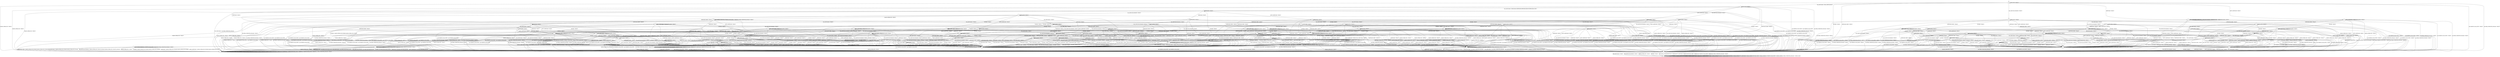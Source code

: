 digraph g {

	s0 [shape="circle" label="s0"];
	s1 [shape="circle" label="s1"];
	s2 [shape="circle" label="s2"];
	s3 [shape="circle" label="s3"];
	s4 [shape="circle" label="s4"];
	s5 [shape="circle" label="s5"];
	s6 [shape="circle" label="s6"];
	s7 [shape="circle" label="s7"];
	s8 [shape="circle" label="s8"];
	s9 [shape="circle" label="s9"];
	s10 [shape="circle" label="s10"];
	s11 [shape="circle" label="s11"];
	s12 [shape="circle" label="s12"];
	s13 [shape="circle" label="s13"];
	s14 [shape="circle" label="s14"];
	s15 [shape="circle" label="s15"];
	s16 [shape="circle" label="s16"];
	s17 [shape="circle" label="s17"];
	s18 [shape="circle" label="s18"];
	s19 [shape="circle" label="s19"];
	s20 [shape="circle" label="s20"];
	s21 [shape="circle" label="s21"];
	s22 [shape="circle" label="s22"];
	s23 [shape="circle" label="s23"];
	s24 [shape="circle" label="s24"];
	s25 [shape="circle" label="s25"];
	s26 [shape="circle" label="s26"];
	s27 [shape="circle" label="s27"];
	s28 [shape="circle" label="s28"];
	s29 [shape="circle" label="s29"];
	s30 [shape="circle" label="s30"];
	s31 [shape="circle" label="s31"];
	s32 [shape="circle" label="s32"];
	s33 [shape="circle" label="s33"];
	s34 [shape="circle" label="s34"];
	s35 [shape="circle" label="s35"];
	s36 [shape="circle" label="s36"];
	s37 [shape="circle" label="s37"];
	s38 [shape="circle" label="s38"];
	s39 [shape="circle" label="s39"];
	s40 [shape="circle" label="s40"];
	s41 [shape="circle" label="s41"];
	s42 [shape="circle" label="s42"];
	s43 [shape="circle" label="s43"];
	s44 [shape="circle" label="s44"];
	s45 [shape="circle" label="s45"];
	s46 [shape="circle" label="s46"];
	s47 [shape="circle" label="s47"];
	s48 [shape="circle" label="s48"];
	s49 [shape="circle" label="s49"];
	s50 [shape="circle" label="s50"];
	s51 [shape="circle" label="s51"];
	s52 [shape="circle" label="s52"];
	s53 [shape="circle" label="s53"];
	s54 [shape="circle" label="s54"];
	s55 [shape="circle" label="s55"];
	s56 [shape="circle" label="s56"];
	s57 [shape="circle" label="s57"];
	s58 [shape="circle" label="s58"];
	s59 [shape="circle" label="s59"];
	s60 [shape="circle" label="s60"];
	s61 [shape="circle" label="s61"];
	s62 [shape="circle" label="s62"];
	s63 [shape="circle" label="s63"];
	s64 [shape="circle" label="s64"];
	s65 [shape="circle" label="s65"];
	s66 [shape="circle" label="s66"];
	s67 [shape="circle" label="s67"];
	s68 [shape="circle" label="s68"];
	s69 [shape="circle" label="s69"];
	s70 [shape="circle" label="s70"];
	s71 [shape="circle" label="s71"];
	s72 [shape="circle" label="s72"];
	s73 [shape="circle" label="s73"];
	s74 [shape="circle" label="s74"];
	s75 [shape="circle" label="s75"];
	s76 [shape="circle" label="s76"];
	s77 [shape="circle" label="s77"];
	s78 [shape="circle" label="s78"];
	s79 [shape="circle" label="s79"];
	s80 [shape="circle" label="s80"];
	s81 [shape="circle" label="s81"];
	s82 [shape="circle" label="s82"];
	s0 -> s1 [label="RSA_CLIENT_HELLO / HELLO_VERIFY_REQUEST"];
	s0 -> s24 [label="RSA_CLIENT_KEY_EXCHANGE / TIMEOUT"];
	s0 -> s12 [label="CHANGE_CIPHER_SPEC / TIMEOUT"];
	s0 -> s20 [label="FINISHED / TIMEOUT"];
	s0 -> s0 [label="APPLICATION / TIMEOUT"];
	s0 -> s13 [label="CERTIFICATE / TIMEOUT"];
	s0 -> s22 [label="EMPTY_CERTIFICATE / TIMEOUT"];
	s0 -> s20 [label="CERTIFICATE_VERIFY / TIMEOUT"];
	s0 -> s3 [label="Alert(WARNING,CLOSE_NOTIFY) / TIMEOUT"];
	s0 -> s3 [label="Alert(FATAL,UNEXPECTED_MESSAGE) / TIMEOUT"];
	s1 -> s2 [label="RSA_CLIENT_HELLO / SERVER_HELLO,CERTIFICATE,CERTIFICATE_REQUEST,SERVER_HELLO_DONE"];
	s1 -> s16 [label="RSA_CLIENT_KEY_EXCHANGE / TIMEOUT"];
	s1 -> s12 [label="CHANGE_CIPHER_SPEC / TIMEOUT"];
	s1 -> s8 [label="FINISHED / TIMEOUT"];
	s1 -> s1 [label="APPLICATION / TIMEOUT"];
	s1 -> s23 [label="CERTIFICATE / TIMEOUT"];
	s1 -> s5 [label="EMPTY_CERTIFICATE / TIMEOUT"];
	s1 -> s8 [label="CERTIFICATE_VERIFY / TIMEOUT"];
	s1 -> s3 [label="Alert(WARNING,CLOSE_NOTIFY) / Alert(WARNING,CLOSE_NOTIFY)"];
	s1 -> s3 [label="Alert(FATAL,UNEXPECTED_MESSAGE) / TIMEOUT"];
	s2 -> s3 [label="RSA_CLIENT_HELLO / Alert(FATAL,UNEXPECTED_MESSAGE)"];
	s2 -> s17 [label="RSA_CLIENT_KEY_EXCHANGE / TIMEOUT"];
	s2 -> s12 [label="CHANGE_CIPHER_SPEC / TIMEOUT"];
	s2 -> s8 [label="FINISHED / TIMEOUT"];
	s2 -> s2 [label="APPLICATION / TIMEOUT"];
	s2 -> s25 [label="CERTIFICATE / TIMEOUT"];
	s2 -> s9 [label="EMPTY_CERTIFICATE / TIMEOUT"];
	s2 -> s8 [label="CERTIFICATE_VERIFY / TIMEOUT"];
	s2 -> s3 [label="Alert(WARNING,CLOSE_NOTIFY) / Alert(WARNING,CLOSE_NOTIFY)"];
	s2 -> s3 [label="Alert(FATAL,UNEXPECTED_MESSAGE) / TIMEOUT"];
	s3 -> s4 [label="RSA_CLIENT_HELLO / TIMEOUT"];
	s3 -> s4 [label="RSA_CLIENT_KEY_EXCHANGE / TIMEOUT"];
	s3 -> s4 [label="CHANGE_CIPHER_SPEC / TIMEOUT"];
	s3 -> s4 [label="FINISHED / TIMEOUT"];
	s3 -> s4 [label="APPLICATION / TIMEOUT"];
	s3 -> s4 [label="CERTIFICATE / TIMEOUT"];
	s3 -> s4 [label="EMPTY_CERTIFICATE / TIMEOUT"];
	s3 -> s4 [label="CERTIFICATE_VERIFY / TIMEOUT"];
	s3 -> s4 [label="Alert(WARNING,CLOSE_NOTIFY) / TIMEOUT"];
	s3 -> s4 [label="Alert(FATAL,UNEXPECTED_MESSAGE) / TIMEOUT"];
	s4 -> s4 [label="RSA_CLIENT_HELLO / SOCKET_CLOSED"];
	s4 -> s4 [label="RSA_CLIENT_KEY_EXCHANGE / SOCKET_CLOSED"];
	s4 -> s4 [label="CHANGE_CIPHER_SPEC / SOCKET_CLOSED"];
	s4 -> s4 [label="FINISHED / SOCKET_CLOSED"];
	s4 -> s4 [label="APPLICATION / SOCKET_CLOSED"];
	s4 -> s4 [label="CERTIFICATE / SOCKET_CLOSED"];
	s4 -> s4 [label="EMPTY_CERTIFICATE / SOCKET_CLOSED"];
	s4 -> s4 [label="CERTIFICATE_VERIFY / SOCKET_CLOSED"];
	s4 -> s4 [label="Alert(WARNING,CLOSE_NOTIFY) / SOCKET_CLOSED"];
	s4 -> s4 [label="Alert(FATAL,UNEXPECTED_MESSAGE) / SOCKET_CLOSED"];
	s5 -> s70 [label="RSA_CLIENT_HELLO / TIMEOUT"];
	s5 -> s34 [label="RSA_CLIENT_KEY_EXCHANGE / TIMEOUT"];
	s5 -> s6 [label="CHANGE_CIPHER_SPEC / TIMEOUT"];
	s5 -> s53 [label="FINISHED / TIMEOUT"];
	s5 -> s5 [label="APPLICATION / TIMEOUT"];
	s5 -> s8 [label="CERTIFICATE / TIMEOUT"];
	s5 -> s8 [label="EMPTY_CERTIFICATE / TIMEOUT"];
	s5 -> s7 [label="CERTIFICATE_VERIFY / TIMEOUT"];
	s5 -> s3 [label="Alert(WARNING,CLOSE_NOTIFY) / Alert(WARNING,CLOSE_NOTIFY)"];
	s5 -> s3 [label="Alert(FATAL,UNEXPECTED_MESSAGE) / TIMEOUT"];
	s6 -> s3 [label="RSA_CLIENT_HELLO / Alert(FATAL,UNEXPECTED_MESSAGE)"];
	s6 -> s3 [label="RSA_CLIENT_KEY_EXCHANGE / Alert(FATAL,UNEXPECTED_MESSAGE)"];
	s6 -> s12 [label="CHANGE_CIPHER_SPEC / TIMEOUT"];
	s6 -> s3 [label="FINISHED / Alert(FATAL,UNEXPECTED_MESSAGE)"];
	s6 -> s6 [label="APPLICATION / TIMEOUT"];
	s6 -> s3 [label="CERTIFICATE / Alert(FATAL,UNEXPECTED_MESSAGE)"];
	s6 -> s3 [label="EMPTY_CERTIFICATE / Alert(FATAL,UNEXPECTED_MESSAGE)"];
	s6 -> s3 [label="CERTIFICATE_VERIFY / Alert(FATAL,UNEXPECTED_MESSAGE)"];
	s6 -> s6 [label="Alert(WARNING,CLOSE_NOTIFY) / TIMEOUT"];
	s6 -> s6 [label="Alert(FATAL,UNEXPECTED_MESSAGE) / TIMEOUT"];
	s7 -> s7 [label="RSA_CLIENT_HELLO / TIMEOUT"];
	s7 -> s33 [label="RSA_CLIENT_KEY_EXCHANGE / TIMEOUT"];
	s7 -> s6 [label="CHANGE_CIPHER_SPEC / TIMEOUT"];
	s7 -> s43 [label="FINISHED / TIMEOUT"];
	s7 -> s7 [label="APPLICATION / TIMEOUT"];
	s7 -> s8 [label="CERTIFICATE / TIMEOUT"];
	s7 -> s8 [label="EMPTY_CERTIFICATE / TIMEOUT"];
	s7 -> s8 [label="CERTIFICATE_VERIFY / TIMEOUT"];
	s7 -> s3 [label="Alert(WARNING,CLOSE_NOTIFY) / Alert(WARNING,CLOSE_NOTIFY)"];
	s7 -> s3 [label="Alert(FATAL,UNEXPECTED_MESSAGE) / TIMEOUT"];
	s8 -> s8 [label="RSA_CLIENT_HELLO / TIMEOUT"];
	s8 -> s8 [label="RSA_CLIENT_KEY_EXCHANGE / TIMEOUT"];
	s8 -> s12 [label="CHANGE_CIPHER_SPEC / TIMEOUT"];
	s8 -> s8 [label="FINISHED / TIMEOUT"];
	s8 -> s8 [label="APPLICATION / TIMEOUT"];
	s8 -> s8 [label="CERTIFICATE / TIMEOUT"];
	s8 -> s8 [label="EMPTY_CERTIFICATE / TIMEOUT"];
	s8 -> s8 [label="CERTIFICATE_VERIFY / TIMEOUT"];
	s8 -> s3 [label="Alert(WARNING,CLOSE_NOTIFY) / Alert(WARNING,CLOSE_NOTIFY)"];
	s8 -> s3 [label="Alert(FATAL,UNEXPECTED_MESSAGE) / TIMEOUT"];
	s9 -> s70 [label="RSA_CLIENT_HELLO / TIMEOUT"];
	s9 -> s54 [label="RSA_CLIENT_KEY_EXCHANGE / TIMEOUT"];
	s9 -> s6 [label="CHANGE_CIPHER_SPEC / TIMEOUT"];
	s9 -> s53 [label="FINISHED / TIMEOUT"];
	s9 -> s9 [label="APPLICATION / TIMEOUT"];
	s9 -> s8 [label="CERTIFICATE / TIMEOUT"];
	s9 -> s8 [label="EMPTY_CERTIFICATE / TIMEOUT"];
	s9 -> s10 [label="CERTIFICATE_VERIFY / TIMEOUT"];
	s9 -> s3 [label="Alert(WARNING,CLOSE_NOTIFY) / Alert(WARNING,CLOSE_NOTIFY)"];
	s9 -> s3 [label="Alert(FATAL,UNEXPECTED_MESSAGE) / TIMEOUT"];
	s10 -> s10 [label="RSA_CLIENT_HELLO / TIMEOUT"];
	s10 -> s41 [label="RSA_CLIENT_KEY_EXCHANGE / TIMEOUT"];
	s10 -> s11 [label="CHANGE_CIPHER_SPEC / TIMEOUT"];
	s10 -> s75 [label="FINISHED / TIMEOUT"];
	s10 -> s10 [label="APPLICATION / TIMEOUT"];
	s10 -> s8 [label="CERTIFICATE / TIMEOUT"];
	s10 -> s8 [label="EMPTY_CERTIFICATE / TIMEOUT"];
	s10 -> s8 [label="CERTIFICATE_VERIFY / TIMEOUT"];
	s10 -> s3 [label="Alert(WARNING,CLOSE_NOTIFY) / Alert(WARNING,CLOSE_NOTIFY)"];
	s10 -> s3 [label="Alert(FATAL,UNEXPECTED_MESSAGE) / TIMEOUT"];
	s11 -> s3 [label="RSA_CLIENT_HELLO / Alert(FATAL,HANDSHAKE_FAILURE)"];
	s11 -> s3 [label="RSA_CLIENT_KEY_EXCHANGE / Alert(FATAL,HANDSHAKE_FAILURE)"];
	s11 -> s12 [label="CHANGE_CIPHER_SPEC / TIMEOUT"];
	s11 -> s3 [label="FINISHED / Alert(FATAL,HANDSHAKE_FAILURE)"];
	s11 -> s11 [label="APPLICATION / TIMEOUT"];
	s11 -> s3 [label="CERTIFICATE / Alert(FATAL,HANDSHAKE_FAILURE)"];
	s11 -> s3 [label="EMPTY_CERTIFICATE / Alert(FATAL,HANDSHAKE_FAILURE)"];
	s11 -> s3 [label="CERTIFICATE_VERIFY / Alert(FATAL,HANDSHAKE_FAILURE)"];
	s11 -> s11 [label="Alert(WARNING,CLOSE_NOTIFY) / TIMEOUT"];
	s11 -> s11 [label="Alert(FATAL,UNEXPECTED_MESSAGE) / TIMEOUT"];
	s12 -> s12 [label="RSA_CLIENT_HELLO / TIMEOUT"];
	s12 -> s12 [label="RSA_CLIENT_KEY_EXCHANGE / TIMEOUT"];
	s12 -> s12 [label="CHANGE_CIPHER_SPEC / TIMEOUT"];
	s12 -> s12 [label="FINISHED / TIMEOUT"];
	s12 -> s12 [label="APPLICATION / TIMEOUT"];
	s12 -> s12 [label="CERTIFICATE / TIMEOUT"];
	s12 -> s12 [label="EMPTY_CERTIFICATE / TIMEOUT"];
	s12 -> s12 [label="CERTIFICATE_VERIFY / TIMEOUT"];
	s12 -> s12 [label="Alert(WARNING,CLOSE_NOTIFY) / TIMEOUT"];
	s12 -> s12 [label="Alert(FATAL,UNEXPECTED_MESSAGE) / TIMEOUT"];
	s13 -> s13 [label="RSA_CLIENT_HELLO / TIMEOUT"];
	s13 -> s13 [label="RSA_CLIENT_KEY_EXCHANGE / TIMEOUT"];
	s13 -> s12 [label="CHANGE_CIPHER_SPEC / TIMEOUT"];
	s13 -> s13 [label="FINISHED / TIMEOUT"];
	s13 -> s13 [label="APPLICATION / TIMEOUT"];
	s13 -> s20 [label="CERTIFICATE / TIMEOUT"];
	s13 -> s20 [label="EMPTY_CERTIFICATE / TIMEOUT"];
	s13 -> s14 [label="CERTIFICATE_VERIFY / TIMEOUT"];
	s13 -> s3 [label="Alert(WARNING,CLOSE_NOTIFY) / TIMEOUT"];
	s13 -> s3 [label="Alert(FATAL,UNEXPECTED_MESSAGE) / TIMEOUT"];
	s14 -> s38 [label="RSA_CLIENT_HELLO / TIMEOUT"];
	s14 -> s37 [label="RSA_CLIENT_KEY_EXCHANGE / TIMEOUT"];
	s14 -> s15 [label="CHANGE_CIPHER_SPEC / TIMEOUT"];
	s14 -> s48 [label="FINISHED / TIMEOUT"];
	s14 -> s14 [label="APPLICATION / TIMEOUT"];
	s14 -> s20 [label="CERTIFICATE / TIMEOUT"];
	s14 -> s20 [label="EMPTY_CERTIFICATE / TIMEOUT"];
	s14 -> s20 [label="CERTIFICATE_VERIFY / TIMEOUT"];
	s14 -> s3 [label="Alert(WARNING,CLOSE_NOTIFY) / TIMEOUT"];
	s14 -> s3 [label="Alert(FATAL,UNEXPECTED_MESSAGE) / TIMEOUT"];
	s15 -> s3 [label="RSA_CLIENT_HELLO / TIMEOUT"];
	s15 -> s3 [label="RSA_CLIENT_KEY_EXCHANGE / TIMEOUT"];
	s15 -> s12 [label="CHANGE_CIPHER_SPEC / TIMEOUT"];
	s15 -> s3 [label="FINISHED / TIMEOUT"];
	s15 -> s15 [label="APPLICATION / TIMEOUT"];
	s15 -> s3 [label="CERTIFICATE / TIMEOUT"];
	s15 -> s3 [label="EMPTY_CERTIFICATE / TIMEOUT"];
	s15 -> s3 [label="CERTIFICATE_VERIFY / TIMEOUT"];
	s15 -> s15 [label="Alert(WARNING,CLOSE_NOTIFY) / TIMEOUT"];
	s15 -> s15 [label="Alert(FATAL,UNEXPECTED_MESSAGE) / TIMEOUT"];
	s16 -> s81 [label="RSA_CLIENT_HELLO / TIMEOUT"];
	s16 -> s8 [label="RSA_CLIENT_KEY_EXCHANGE / TIMEOUT"];
	s16 -> s6 [label="CHANGE_CIPHER_SPEC / TIMEOUT"];
	s16 -> s40 [label="FINISHED / TIMEOUT"];
	s16 -> s16 [label="APPLICATION / TIMEOUT"];
	s16 -> s34 [label="CERTIFICATE / TIMEOUT"];
	s16 -> s34 [label="EMPTY_CERTIFICATE / TIMEOUT"];
	s16 -> s36 [label="CERTIFICATE_VERIFY / TIMEOUT"];
	s16 -> s3 [label="Alert(WARNING,CLOSE_NOTIFY) / Alert(WARNING,CLOSE_NOTIFY)"];
	s16 -> s3 [label="Alert(FATAL,UNEXPECTED_MESSAGE) / TIMEOUT"];
	s17 -> s81 [label="RSA_CLIENT_HELLO / TIMEOUT"];
	s17 -> s8 [label="RSA_CLIENT_KEY_EXCHANGE / TIMEOUT"];
	s17 -> s18 [label="CHANGE_CIPHER_SPEC / TIMEOUT"];
	s17 -> s40 [label="FINISHED / TIMEOUT"];
	s17 -> s17 [label="APPLICATION / TIMEOUT"];
	s17 -> s50 [label="CERTIFICATE / TIMEOUT"];
	s17 -> s54 [label="EMPTY_CERTIFICATE / TIMEOUT"];
	s17 -> s21 [label="CERTIFICATE_VERIFY / TIMEOUT"];
	s17 -> s3 [label="Alert(WARNING,CLOSE_NOTIFY) / Alert(WARNING,CLOSE_NOTIFY)"];
	s17 -> s3 [label="Alert(FATAL,UNEXPECTED_MESSAGE) / TIMEOUT"];
	s18 -> s81 [label="RSA_CLIENT_HELLO / TIMEOUT"];
	s18 -> s8 [label="RSA_CLIENT_KEY_EXCHANGE / TIMEOUT"];
	s18 -> s12 [label="CHANGE_CIPHER_SPEC / TIMEOUT"];
	s18 -> s19 [label="FINISHED / CHANGE_CIPHER_SPEC,FINISHED,CHANGE_CIPHER_SPEC,FINISHED"];
	s18 -> s18 [label="APPLICATION / TIMEOUT"];
	s18 -> s59 [label="CERTIFICATE / TIMEOUT"];
	s18 -> s30 [label="EMPTY_CERTIFICATE / TIMEOUT"];
	s18 -> s21 [label="CERTIFICATE_VERIFY / TIMEOUT"];
	s18 -> s18 [label="Alert(WARNING,CLOSE_NOTIFY) / TIMEOUT"];
	s18 -> s18 [label="Alert(FATAL,UNEXPECTED_MESSAGE) / TIMEOUT"];
	s19 -> s19 [label="RSA_CLIENT_HELLO / TIMEOUT"];
	s19 -> s19 [label="RSA_CLIENT_KEY_EXCHANGE / TIMEOUT"];
	s19 -> s12 [label="CHANGE_CIPHER_SPEC / TIMEOUT"];
	s19 -> s19 [label="FINISHED / TIMEOUT"];
	s19 -> s3 [label="APPLICATION / APPLICATION"];
	s19 -> s19 [label="CERTIFICATE / TIMEOUT"];
	s19 -> s19 [label="EMPTY_CERTIFICATE / TIMEOUT"];
	s19 -> s19 [label="CERTIFICATE_VERIFY / TIMEOUT"];
	s19 -> s3 [label="Alert(WARNING,CLOSE_NOTIFY) / TIMEOUT"];
	s19 -> s3 [label="Alert(FATAL,UNEXPECTED_MESSAGE) / TIMEOUT"];
	s20 -> s20 [label="RSA_CLIENT_HELLO / TIMEOUT"];
	s20 -> s20 [label="RSA_CLIENT_KEY_EXCHANGE / TIMEOUT"];
	s20 -> s12 [label="CHANGE_CIPHER_SPEC / TIMEOUT"];
	s20 -> s20 [label="FINISHED / TIMEOUT"];
	s20 -> s20 [label="APPLICATION / TIMEOUT"];
	s20 -> s20 [label="CERTIFICATE / TIMEOUT"];
	s20 -> s20 [label="EMPTY_CERTIFICATE / TIMEOUT"];
	s20 -> s20 [label="CERTIFICATE_VERIFY / TIMEOUT"];
	s20 -> s3 [label="Alert(WARNING,CLOSE_NOTIFY) / TIMEOUT"];
	s20 -> s3 [label="Alert(FATAL,UNEXPECTED_MESSAGE) / TIMEOUT"];
	s21 -> s76 [label="RSA_CLIENT_HELLO / TIMEOUT"];
	s21 -> s8 [label="RSA_CLIENT_KEY_EXCHANGE / TIMEOUT"];
	s21 -> s11 [label="CHANGE_CIPHER_SPEC / TIMEOUT"];
	s21 -> s39 [label="FINISHED / TIMEOUT"];
	s21 -> s21 [label="APPLICATION / TIMEOUT"];
	s21 -> s41 [label="CERTIFICATE / TIMEOUT"];
	s21 -> s41 [label="EMPTY_CERTIFICATE / TIMEOUT"];
	s21 -> s8 [label="CERTIFICATE_VERIFY / TIMEOUT"];
	s21 -> s3 [label="Alert(WARNING,CLOSE_NOTIFY) / Alert(WARNING,CLOSE_NOTIFY)"];
	s21 -> s3 [label="Alert(FATAL,UNEXPECTED_MESSAGE) / TIMEOUT"];
	s22 -> s22 [label="RSA_CLIENT_HELLO / TIMEOUT"];
	s22 -> s29 [label="RSA_CLIENT_KEY_EXCHANGE / TIMEOUT"];
	s22 -> s15 [label="CHANGE_CIPHER_SPEC / TIMEOUT"];
	s22 -> s44 [label="FINISHED / TIMEOUT"];
	s22 -> s22 [label="APPLICATION / TIMEOUT"];
	s22 -> s20 [label="CERTIFICATE / TIMEOUT"];
	s22 -> s20 [label="EMPTY_CERTIFICATE / TIMEOUT"];
	s22 -> s14 [label="CERTIFICATE_VERIFY / TIMEOUT"];
	s22 -> s3 [label="Alert(WARNING,CLOSE_NOTIFY) / TIMEOUT"];
	s22 -> s3 [label="Alert(FATAL,UNEXPECTED_MESSAGE) / TIMEOUT"];
	s23 -> s23 [label="RSA_CLIENT_HELLO / TIMEOUT"];
	s23 -> s28 [label="RSA_CLIENT_KEY_EXCHANGE / TIMEOUT"];
	s23 -> s12 [label="CHANGE_CIPHER_SPEC / TIMEOUT"];
	s23 -> s55 [label="FINISHED / TIMEOUT"];
	s23 -> s23 [label="APPLICATION / TIMEOUT"];
	s23 -> s8 [label="CERTIFICATE / TIMEOUT"];
	s23 -> s8 [label="EMPTY_CERTIFICATE / TIMEOUT"];
	s23 -> s7 [label="CERTIFICATE_VERIFY / TIMEOUT"];
	s23 -> s3 [label="Alert(WARNING,CLOSE_NOTIFY) / Alert(WARNING,CLOSE_NOTIFY)"];
	s23 -> s3 [label="Alert(FATAL,UNEXPECTED_MESSAGE) / TIMEOUT"];
	s24 -> s74 [label="RSA_CLIENT_HELLO / TIMEOUT"];
	s24 -> s20 [label="RSA_CLIENT_KEY_EXCHANGE / TIMEOUT"];
	s24 -> s15 [label="CHANGE_CIPHER_SPEC / TIMEOUT"];
	s24 -> s42 [label="FINISHED / TIMEOUT"];
	s24 -> s24 [label="APPLICATION / TIMEOUT"];
	s24 -> s29 [label="CERTIFICATE / TIMEOUT"];
	s24 -> s29 [label="EMPTY_CERTIFICATE / TIMEOUT"];
	s24 -> s27 [label="CERTIFICATE_VERIFY / TIMEOUT"];
	s24 -> s3 [label="Alert(WARNING,CLOSE_NOTIFY) / TIMEOUT"];
	s24 -> s3 [label="Alert(FATAL,UNEXPECTED_MESSAGE) / TIMEOUT"];
	s25 -> s23 [label="RSA_CLIENT_HELLO / TIMEOUT"];
	s25 -> s26 [label="RSA_CLIENT_KEY_EXCHANGE / TIMEOUT"];
	s25 -> s12 [label="CHANGE_CIPHER_SPEC / TIMEOUT"];
	s25 -> s55 [label="FINISHED / TIMEOUT"];
	s25 -> s25 [label="APPLICATION / TIMEOUT"];
	s25 -> s8 [label="CERTIFICATE / TIMEOUT"];
	s25 -> s8 [label="EMPTY_CERTIFICATE / TIMEOUT"];
	s25 -> s45 [label="CERTIFICATE_VERIFY / TIMEOUT"];
	s25 -> s3 [label="Alert(WARNING,CLOSE_NOTIFY) / Alert(WARNING,CLOSE_NOTIFY)"];
	s25 -> s3 [label="Alert(FATAL,UNEXPECTED_MESSAGE) / TIMEOUT"];
	s26 -> s28 [label="RSA_CLIENT_HELLO / TIMEOUT"];
	s26 -> s8 [label="RSA_CLIENT_KEY_EXCHANGE / TIMEOUT"];
	s26 -> s12 [label="CHANGE_CIPHER_SPEC / TIMEOUT"];
	s26 -> s52 [label="FINISHED / TIMEOUT"];
	s26 -> s26 [label="APPLICATION / TIMEOUT"];
	s26 -> s8 [label="CERTIFICATE / TIMEOUT"];
	s26 -> s8 [label="EMPTY_CERTIFICATE / TIMEOUT"];
	s26 -> s46 [label="CERTIFICATE_VERIFY / TIMEOUT"];
	s26 -> s3 [label="Alert(WARNING,CLOSE_NOTIFY) / Alert(WARNING,CLOSE_NOTIFY)"];
	s26 -> s3 [label="Alert(FATAL,UNEXPECTED_MESSAGE) / TIMEOUT"];
	s27 -> s27 [label="RSA_CLIENT_HELLO / TIMEOUT"];
	s27 -> s20 [label="RSA_CLIENT_KEY_EXCHANGE / TIMEOUT"];
	s27 -> s15 [label="CHANGE_CIPHER_SPEC / TIMEOUT"];
	s27 -> s35 [label="FINISHED / TIMEOUT"];
	s27 -> s27 [label="APPLICATION / TIMEOUT"];
	s27 -> s37 [label="CERTIFICATE / TIMEOUT"];
	s27 -> s37 [label="EMPTY_CERTIFICATE / TIMEOUT"];
	s27 -> s20 [label="CERTIFICATE_VERIFY / TIMEOUT"];
	s27 -> s3 [label="Alert(WARNING,CLOSE_NOTIFY) / TIMEOUT"];
	s27 -> s3 [label="Alert(FATAL,UNEXPECTED_MESSAGE) / TIMEOUT"];
	s28 -> s28 [label="RSA_CLIENT_HELLO / TIMEOUT"];
	s28 -> s8 [label="RSA_CLIENT_KEY_EXCHANGE / TIMEOUT"];
	s28 -> s12 [label="CHANGE_CIPHER_SPEC / TIMEOUT"];
	s28 -> s52 [label="FINISHED / TIMEOUT"];
	s28 -> s28 [label="APPLICATION / TIMEOUT"];
	s28 -> s8 [label="CERTIFICATE / TIMEOUT"];
	s28 -> s8 [label="EMPTY_CERTIFICATE / TIMEOUT"];
	s28 -> s33 [label="CERTIFICATE_VERIFY / TIMEOUT"];
	s28 -> s3 [label="Alert(WARNING,CLOSE_NOTIFY) / Alert(WARNING,CLOSE_NOTIFY)"];
	s28 -> s3 [label="Alert(FATAL,UNEXPECTED_MESSAGE) / TIMEOUT"];
	s29 -> s29 [label="RSA_CLIENT_HELLO / TIMEOUT"];
	s29 -> s20 [label="RSA_CLIENT_KEY_EXCHANGE / TIMEOUT"];
	s29 -> s15 [label="CHANGE_CIPHER_SPEC / TIMEOUT"];
	s29 -> s66 [label="FINISHED / TIMEOUT"];
	s29 -> s29 [label="APPLICATION / TIMEOUT"];
	s29 -> s20 [label="CERTIFICATE / TIMEOUT"];
	s29 -> s20 [label="EMPTY_CERTIFICATE / TIMEOUT"];
	s29 -> s37 [label="CERTIFICATE_VERIFY / TIMEOUT"];
	s29 -> s3 [label="Alert(WARNING,CLOSE_NOTIFY) / TIMEOUT"];
	s29 -> s3 [label="Alert(FATAL,UNEXPECTED_MESSAGE) / TIMEOUT"];
	s30 -> s60 [label="RSA_CLIENT_HELLO / TIMEOUT"];
	s30 -> s8 [label="RSA_CLIENT_KEY_EXCHANGE / TIMEOUT"];
	s30 -> s6 [label="CHANGE_CIPHER_SPEC / TIMEOUT"];
	s30 -> s31 [label="FINISHED / TIMEOUT"];
	s30 -> s8 [label="APPLICATION / TIMEOUT"];
	s30 -> s8 [label="CERTIFICATE / TIMEOUT"];
	s30 -> s8 [label="EMPTY_CERTIFICATE / TIMEOUT"];
	s30 -> s41 [label="CERTIFICATE_VERIFY / TIMEOUT"];
	s30 -> s3 [label="Alert(WARNING,CLOSE_NOTIFY) / Alert(WARNING,CLOSE_NOTIFY)"];
	s30 -> s3 [label="Alert(FATAL,UNEXPECTED_MESSAGE) / TIMEOUT"];
	s31 -> s31 [label="RSA_CLIENT_HELLO / TIMEOUT"];
	s31 -> s8 [label="RSA_CLIENT_KEY_EXCHANGE / TIMEOUT"];
	s31 -> s32 [label="CHANGE_CIPHER_SPEC / TIMEOUT"];
	s31 -> s8 [label="FINISHED / TIMEOUT"];
	s31 -> s8 [label="APPLICATION / TIMEOUT"];
	s31 -> s8 [label="CERTIFICATE / TIMEOUT"];
	s31 -> s8 [label="EMPTY_CERTIFICATE / TIMEOUT"];
	s31 -> s68 [label="CERTIFICATE_VERIFY / TIMEOUT"];
	s31 -> s3 [label="Alert(WARNING,CLOSE_NOTIFY) / Alert(WARNING,CLOSE_NOTIFY)"];
	s31 -> s3 [label="Alert(FATAL,UNEXPECTED_MESSAGE) / TIMEOUT"];
	s32 -> s12 [label="RSA_CLIENT_HELLO / CHANGE_CIPHER_SPEC,FINISHED,CHANGE_CIPHER_SPEC,FINISHED"];
	s32 -> s12 [label="RSA_CLIENT_KEY_EXCHANGE / CHANGE_CIPHER_SPEC,UNKNOWN_MESSAGE,CHANGE_CIPHER_SPEC,UNKNOWN_MESSAGE"];
	s32 -> s12 [label="CHANGE_CIPHER_SPEC / TIMEOUT"];
	s32 -> s12 [label="FINISHED / CHANGE_CIPHER_SPEC,FINISHED,CHANGE_CIPHER_SPEC,FINISHED"];
	s32 -> s32 [label="APPLICATION / TIMEOUT"];
	s32 -> s12 [label="CERTIFICATE / CHANGE_CIPHER_SPEC,FINISHED,CHANGE_CIPHER_SPEC,FINISHED"];
	s32 -> s12 [label="EMPTY_CERTIFICATE / CHANGE_CIPHER_SPEC,FINISHED,CHANGE_CIPHER_SPEC,FINISHED"];
	s32 -> s12 [label="CERTIFICATE_VERIFY / CHANGE_CIPHER_SPEC,FINISHED,CHANGE_CIPHER_SPEC,FINISHED"];
	s32 -> s32 [label="Alert(WARNING,CLOSE_NOTIFY) / TIMEOUT"];
	s32 -> s32 [label="Alert(FATAL,UNEXPECTED_MESSAGE) / TIMEOUT"];
	s33 -> s49 [label="RSA_CLIENT_HELLO / TIMEOUT"];
	s33 -> s8 [label="RSA_CLIENT_KEY_EXCHANGE / TIMEOUT"];
	s33 -> s6 [label="CHANGE_CIPHER_SPEC / TIMEOUT"];
	s33 -> s62 [label="FINISHED / TIMEOUT"];
	s33 -> s33 [label="APPLICATION / TIMEOUT"];
	s33 -> s8 [label="CERTIFICATE / TIMEOUT"];
	s33 -> s8 [label="EMPTY_CERTIFICATE / TIMEOUT"];
	s33 -> s8 [label="CERTIFICATE_VERIFY / TIMEOUT"];
	s33 -> s3 [label="Alert(WARNING,CLOSE_NOTIFY) / Alert(WARNING,CLOSE_NOTIFY)"];
	s33 -> s3 [label="Alert(FATAL,UNEXPECTED_MESSAGE) / TIMEOUT"];
	s34 -> s61 [label="RSA_CLIENT_HELLO / TIMEOUT"];
	s34 -> s8 [label="RSA_CLIENT_KEY_EXCHANGE / TIMEOUT"];
	s34 -> s6 [label="CHANGE_CIPHER_SPEC / TIMEOUT"];
	s34 -> s58 [label="FINISHED / TIMEOUT"];
	s34 -> s34 [label="APPLICATION / TIMEOUT"];
	s34 -> s8 [label="CERTIFICATE / TIMEOUT"];
	s34 -> s8 [label="EMPTY_CERTIFICATE / TIMEOUT"];
	s34 -> s33 [label="CERTIFICATE_VERIFY / TIMEOUT"];
	s34 -> s3 [label="Alert(WARNING,CLOSE_NOTIFY) / Alert(WARNING,CLOSE_NOTIFY)"];
	s34 -> s3 [label="Alert(FATAL,UNEXPECTED_MESSAGE) / TIMEOUT"];
	s35 -> s64 [label="RSA_CLIENT_HELLO / TIMEOUT"];
	s35 -> s20 [label="RSA_CLIENT_KEY_EXCHANGE / TIMEOUT"];
	s35 -> s15 [label="CHANGE_CIPHER_SPEC / TIMEOUT"];
	s35 -> s20 [label="FINISHED / TIMEOUT"];
	s35 -> s35 [label="APPLICATION / TIMEOUT"];
	s35 -> s72 [label="CERTIFICATE / TIMEOUT"];
	s35 -> s72 [label="EMPTY_CERTIFICATE / TIMEOUT"];
	s35 -> s20 [label="CERTIFICATE_VERIFY / TIMEOUT"];
	s35 -> s3 [label="Alert(WARNING,CLOSE_NOTIFY) / TIMEOUT"];
	s35 -> s3 [label="Alert(FATAL,UNEXPECTED_MESSAGE) / TIMEOUT"];
	s36 -> s36 [label="RSA_CLIENT_HELLO / TIMEOUT"];
	s36 -> s8 [label="RSA_CLIENT_KEY_EXCHANGE / TIMEOUT"];
	s36 -> s6 [label="CHANGE_CIPHER_SPEC / TIMEOUT"];
	s36 -> s69 [label="FINISHED / TIMEOUT"];
	s36 -> s36 [label="APPLICATION / TIMEOUT"];
	s36 -> s33 [label="CERTIFICATE / TIMEOUT"];
	s36 -> s33 [label="EMPTY_CERTIFICATE / TIMEOUT"];
	s36 -> s8 [label="CERTIFICATE_VERIFY / TIMEOUT"];
	s36 -> s3 [label="Alert(WARNING,CLOSE_NOTIFY) / Alert(WARNING,CLOSE_NOTIFY)"];
	s36 -> s3 [label="Alert(FATAL,UNEXPECTED_MESSAGE) / TIMEOUT"];
	s37 -> s37 [label="RSA_CLIENT_HELLO / TIMEOUT"];
	s37 -> s20 [label="RSA_CLIENT_KEY_EXCHANGE / TIMEOUT"];
	s37 -> s15 [label="CHANGE_CIPHER_SPEC / TIMEOUT"];
	s37 -> s72 [label="FINISHED / TIMEOUT"];
	s37 -> s37 [label="APPLICATION / TIMEOUT"];
	s37 -> s20 [label="CERTIFICATE / TIMEOUT"];
	s37 -> s20 [label="EMPTY_CERTIFICATE / TIMEOUT"];
	s37 -> s20 [label="CERTIFICATE_VERIFY / TIMEOUT"];
	s37 -> s3 [label="Alert(WARNING,CLOSE_NOTIFY) / TIMEOUT"];
	s37 -> s3 [label="Alert(FATAL,UNEXPECTED_MESSAGE) / TIMEOUT"];
	s38 -> s20 [label="RSA_CLIENT_HELLO / TIMEOUT"];
	s38 -> s37 [label="RSA_CLIENT_KEY_EXCHANGE / TIMEOUT"];
	s38 -> s15 [label="CHANGE_CIPHER_SPEC / TIMEOUT"];
	s38 -> s56 [label="FINISHED / TIMEOUT"];
	s38 -> s38 [label="APPLICATION / TIMEOUT"];
	s38 -> s20 [label="CERTIFICATE / TIMEOUT"];
	s38 -> s20 [label="EMPTY_CERTIFICATE / TIMEOUT"];
	s38 -> s20 [label="CERTIFICATE_VERIFY / TIMEOUT"];
	s38 -> s3 [label="Alert(WARNING,CLOSE_NOTIFY) / TIMEOUT"];
	s38 -> s3 [label="Alert(FATAL,UNEXPECTED_MESSAGE) / TIMEOUT"];
	s39 -> s39 [label="RSA_CLIENT_HELLO / TIMEOUT"];
	s39 -> s8 [label="RSA_CLIENT_KEY_EXCHANGE / TIMEOUT"];
	s39 -> s11 [label="CHANGE_CIPHER_SPEC / TIMEOUT"];
	s39 -> s8 [label="FINISHED / TIMEOUT"];
	s39 -> s39 [label="APPLICATION / TIMEOUT"];
	s39 -> s47 [label="CERTIFICATE / TIMEOUT"];
	s39 -> s47 [label="EMPTY_CERTIFICATE / TIMEOUT"];
	s39 -> s8 [label="CERTIFICATE_VERIFY / TIMEOUT"];
	s39 -> s3 [label="Alert(WARNING,CLOSE_NOTIFY) / Alert(WARNING,CLOSE_NOTIFY)"];
	s39 -> s3 [label="Alert(FATAL,UNEXPECTED_MESSAGE) / TIMEOUT"];
	s40 -> s40 [label="RSA_CLIENT_HELLO / TIMEOUT"];
	s40 -> s8 [label="RSA_CLIENT_KEY_EXCHANGE / TIMEOUT"];
	s40 -> s6 [label="CHANGE_CIPHER_SPEC / TIMEOUT"];
	s40 -> s8 [label="FINISHED / TIMEOUT"];
	s40 -> s40 [label="APPLICATION / TIMEOUT"];
	s40 -> s58 [label="CERTIFICATE / TIMEOUT"];
	s40 -> s58 [label="EMPTY_CERTIFICATE / TIMEOUT"];
	s40 -> s69 [label="CERTIFICATE_VERIFY / TIMEOUT"];
	s40 -> s3 [label="Alert(WARNING,CLOSE_NOTIFY) / Alert(WARNING,CLOSE_NOTIFY)"];
	s40 -> s3 [label="Alert(FATAL,UNEXPECTED_MESSAGE) / TIMEOUT"];
	s41 -> s41 [label="RSA_CLIENT_HELLO / TIMEOUT"];
	s41 -> s8 [label="RSA_CLIENT_KEY_EXCHANGE / TIMEOUT"];
	s41 -> s11 [label="CHANGE_CIPHER_SPEC / TIMEOUT"];
	s41 -> s47 [label="FINISHED / TIMEOUT"];
	s41 -> s41 [label="APPLICATION / TIMEOUT"];
	s41 -> s8 [label="CERTIFICATE / TIMEOUT"];
	s41 -> s8 [label="EMPTY_CERTIFICATE / TIMEOUT"];
	s41 -> s8 [label="CERTIFICATE_VERIFY / TIMEOUT"];
	s41 -> s3 [label="Alert(WARNING,CLOSE_NOTIFY) / Alert(WARNING,CLOSE_NOTIFY)"];
	s41 -> s3 [label="Alert(FATAL,UNEXPECTED_MESSAGE) / TIMEOUT"];
	s42 -> s78 [label="RSA_CLIENT_HELLO / TIMEOUT"];
	s42 -> s20 [label="RSA_CLIENT_KEY_EXCHANGE / TIMEOUT"];
	s42 -> s15 [label="CHANGE_CIPHER_SPEC / TIMEOUT"];
	s42 -> s20 [label="FINISHED / TIMEOUT"];
	s42 -> s42 [label="APPLICATION / TIMEOUT"];
	s42 -> s66 [label="CERTIFICATE / TIMEOUT"];
	s42 -> s66 [label="EMPTY_CERTIFICATE / TIMEOUT"];
	s42 -> s35 [label="CERTIFICATE_VERIFY / TIMEOUT"];
	s42 -> s3 [label="Alert(WARNING,CLOSE_NOTIFY) / TIMEOUT"];
	s42 -> s3 [label="Alert(FATAL,UNEXPECTED_MESSAGE) / TIMEOUT"];
	s43 -> s43 [label="RSA_CLIENT_HELLO / TIMEOUT"];
	s43 -> s62 [label="RSA_CLIENT_KEY_EXCHANGE / TIMEOUT"];
	s43 -> s6 [label="CHANGE_CIPHER_SPEC / TIMEOUT"];
	s43 -> s8 [label="FINISHED / TIMEOUT"];
	s43 -> s43 [label="APPLICATION / TIMEOUT"];
	s43 -> s8 [label="CERTIFICATE / TIMEOUT"];
	s43 -> s8 [label="EMPTY_CERTIFICATE / TIMEOUT"];
	s43 -> s8 [label="CERTIFICATE_VERIFY / TIMEOUT"];
	s43 -> s3 [label="Alert(WARNING,CLOSE_NOTIFY) / Alert(WARNING,CLOSE_NOTIFY)"];
	s43 -> s3 [label="Alert(FATAL,UNEXPECTED_MESSAGE) / TIMEOUT"];
	s44 -> s44 [label="RSA_CLIENT_HELLO / TIMEOUT"];
	s44 -> s66 [label="RSA_CLIENT_KEY_EXCHANGE / TIMEOUT"];
	s44 -> s15 [label="CHANGE_CIPHER_SPEC / TIMEOUT"];
	s44 -> s20 [label="FINISHED / TIMEOUT"];
	s44 -> s44 [label="APPLICATION / TIMEOUT"];
	s44 -> s20 [label="CERTIFICATE / TIMEOUT"];
	s44 -> s20 [label="EMPTY_CERTIFICATE / TIMEOUT"];
	s44 -> s48 [label="CERTIFICATE_VERIFY / TIMEOUT"];
	s44 -> s3 [label="Alert(WARNING,CLOSE_NOTIFY) / TIMEOUT"];
	s44 -> s3 [label="Alert(FATAL,UNEXPECTED_MESSAGE) / TIMEOUT"];
	s45 -> s7 [label="RSA_CLIENT_HELLO / TIMEOUT"];
	s45 -> s46 [label="RSA_CLIENT_KEY_EXCHANGE / TIMEOUT"];
	s45 -> s6 [label="CHANGE_CIPHER_SPEC / TIMEOUT"];
	s45 -> s43 [label="FINISHED / TIMEOUT"];
	s45 -> s45 [label="APPLICATION / TIMEOUT"];
	s45 -> s8 [label="CERTIFICATE / TIMEOUT"];
	s45 -> s8 [label="EMPTY_CERTIFICATE / TIMEOUT"];
	s45 -> s8 [label="CERTIFICATE_VERIFY / TIMEOUT"];
	s45 -> s3 [label="Alert(WARNING,CLOSE_NOTIFY) / Alert(WARNING,CLOSE_NOTIFY)"];
	s45 -> s3 [label="Alert(FATAL,UNEXPECTED_MESSAGE) / TIMEOUT"];
	s46 -> s49 [label="RSA_CLIENT_HELLO / TIMEOUT"];
	s46 -> s8 [label="RSA_CLIENT_KEY_EXCHANGE / TIMEOUT"];
	s46 -> s51 [label="CHANGE_CIPHER_SPEC / TIMEOUT"];
	s46 -> s62 [label="FINISHED / TIMEOUT"];
	s46 -> s46 [label="APPLICATION / TIMEOUT"];
	s46 -> s8 [label="CERTIFICATE / TIMEOUT"];
	s46 -> s8 [label="EMPTY_CERTIFICATE / TIMEOUT"];
	s46 -> s8 [label="CERTIFICATE_VERIFY / TIMEOUT"];
	s46 -> s3 [label="Alert(WARNING,CLOSE_NOTIFY) / Alert(WARNING,CLOSE_NOTIFY)"];
	s46 -> s3 [label="Alert(FATAL,UNEXPECTED_MESSAGE) / TIMEOUT"];
	s47 -> s80 [label="RSA_CLIENT_HELLO / TIMEOUT"];
	s47 -> s8 [label="RSA_CLIENT_KEY_EXCHANGE / TIMEOUT"];
	s47 -> s11 [label="CHANGE_CIPHER_SPEC / TIMEOUT"];
	s47 -> s8 [label="FINISHED / TIMEOUT"];
	s47 -> s47 [label="APPLICATION / TIMEOUT"];
	s47 -> s8 [label="CERTIFICATE / TIMEOUT"];
	s47 -> s8 [label="EMPTY_CERTIFICATE / TIMEOUT"];
	s47 -> s8 [label="CERTIFICATE_VERIFY / TIMEOUT"];
	s47 -> s3 [label="Alert(WARNING,CLOSE_NOTIFY) / Alert(WARNING,CLOSE_NOTIFY)"];
	s47 -> s3 [label="Alert(FATAL,UNEXPECTED_MESSAGE) / TIMEOUT"];
	s48 -> s56 [label="RSA_CLIENT_HELLO / TIMEOUT"];
	s48 -> s72 [label="RSA_CLIENT_KEY_EXCHANGE / TIMEOUT"];
	s48 -> s15 [label="CHANGE_CIPHER_SPEC / TIMEOUT"];
	s48 -> s20 [label="FINISHED / TIMEOUT"];
	s48 -> s48 [label="APPLICATION / TIMEOUT"];
	s48 -> s20 [label="CERTIFICATE / TIMEOUT"];
	s48 -> s20 [label="EMPTY_CERTIFICATE / TIMEOUT"];
	s48 -> s20 [label="CERTIFICATE_VERIFY / TIMEOUT"];
	s48 -> s3 [label="Alert(WARNING,CLOSE_NOTIFY) / TIMEOUT"];
	s48 -> s3 [label="Alert(FATAL,UNEXPECTED_MESSAGE) / TIMEOUT"];
	s49 -> s8 [label="RSA_CLIENT_HELLO / TIMEOUT"];
	s49 -> s8 [label="RSA_CLIENT_KEY_EXCHANGE / TIMEOUT"];
	s49 -> s6 [label="CHANGE_CIPHER_SPEC / TIMEOUT"];
	s49 -> s57 [label="FINISHED / TIMEOUT"];
	s49 -> s49 [label="APPLICATION / TIMEOUT"];
	s49 -> s8 [label="CERTIFICATE / TIMEOUT"];
	s49 -> s8 [label="EMPTY_CERTIFICATE / TIMEOUT"];
	s49 -> s8 [label="CERTIFICATE_VERIFY / TIMEOUT"];
	s49 -> s3 [label="Alert(WARNING,CLOSE_NOTIFY) / Alert(WARNING,CLOSE_NOTIFY)"];
	s49 -> s3 [label="Alert(FATAL,UNEXPECTED_MESSAGE) / TIMEOUT"];
	s50 -> s61 [label="RSA_CLIENT_HELLO / TIMEOUT"];
	s50 -> s8 [label="RSA_CLIENT_KEY_EXCHANGE / TIMEOUT"];
	s50 -> s51 [label="CHANGE_CIPHER_SPEC / TIMEOUT"];
	s50 -> s58 [label="FINISHED / TIMEOUT"];
	s50 -> s50 [label="APPLICATION / TIMEOUT"];
	s50 -> s8 [label="CERTIFICATE / TIMEOUT"];
	s50 -> s8 [label="EMPTY_CERTIFICATE / TIMEOUT"];
	s50 -> s46 [label="CERTIFICATE_VERIFY / TIMEOUT"];
	s50 -> s3 [label="Alert(WARNING,CLOSE_NOTIFY) / Alert(WARNING,CLOSE_NOTIFY)"];
	s50 -> s3 [label="Alert(FATAL,UNEXPECTED_MESSAGE) / TIMEOUT"];
	s51 -> s8 [label="RSA_CLIENT_HELLO / TIMEOUT"];
	s51 -> s8 [label="RSA_CLIENT_KEY_EXCHANGE / TIMEOUT"];
	s51 -> s12 [label="CHANGE_CIPHER_SPEC / TIMEOUT"];
	s51 -> s19 [label="FINISHED / CHANGE_CIPHER_SPEC,FINISHED,CHANGE_CIPHER_SPEC,FINISHED"];
	s51 -> s51 [label="APPLICATION / TIMEOUT"];
	s51 -> s8 [label="CERTIFICATE / TIMEOUT"];
	s51 -> s8 [label="EMPTY_CERTIFICATE / TIMEOUT"];
	s51 -> s8 [label="CERTIFICATE_VERIFY / TIMEOUT"];
	s51 -> s51 [label="Alert(WARNING,CLOSE_NOTIFY) / TIMEOUT"];
	s51 -> s51 [label="Alert(FATAL,UNEXPECTED_MESSAGE) / TIMEOUT"];
	s52 -> s52 [label="RSA_CLIENT_HELLO / TIMEOUT"];
	s52 -> s8 [label="RSA_CLIENT_KEY_EXCHANGE / TIMEOUT"];
	s52 -> s12 [label="CHANGE_CIPHER_SPEC / TIMEOUT"];
	s52 -> s8 [label="FINISHED / TIMEOUT"];
	s52 -> s52 [label="APPLICATION / TIMEOUT"];
	s52 -> s8 [label="CERTIFICATE / TIMEOUT"];
	s52 -> s8 [label="EMPTY_CERTIFICATE / TIMEOUT"];
	s52 -> s62 [label="CERTIFICATE_VERIFY / TIMEOUT"];
	s52 -> s3 [label="Alert(WARNING,CLOSE_NOTIFY) / Alert(WARNING,CLOSE_NOTIFY)"];
	s52 -> s3 [label="Alert(FATAL,UNEXPECTED_MESSAGE) / TIMEOUT"];
	s53 -> s82 [label="RSA_CLIENT_HELLO / TIMEOUT"];
	s53 -> s58 [label="RSA_CLIENT_KEY_EXCHANGE / TIMEOUT"];
	s53 -> s6 [label="CHANGE_CIPHER_SPEC / TIMEOUT"];
	s53 -> s8 [label="FINISHED / TIMEOUT"];
	s53 -> s53 [label="APPLICATION / TIMEOUT"];
	s53 -> s8 [label="CERTIFICATE / TIMEOUT"];
	s53 -> s8 [label="EMPTY_CERTIFICATE / TIMEOUT"];
	s53 -> s43 [label="CERTIFICATE_VERIFY / TIMEOUT"];
	s53 -> s3 [label="Alert(WARNING,CLOSE_NOTIFY) / Alert(WARNING,CLOSE_NOTIFY)"];
	s53 -> s3 [label="Alert(FATAL,UNEXPECTED_MESSAGE) / TIMEOUT"];
	s54 -> s61 [label="RSA_CLIENT_HELLO / TIMEOUT"];
	s54 -> s8 [label="RSA_CLIENT_KEY_EXCHANGE / TIMEOUT"];
	s54 -> s51 [label="CHANGE_CIPHER_SPEC / TIMEOUT"];
	s54 -> s58 [label="FINISHED / TIMEOUT"];
	s54 -> s54 [label="APPLICATION / TIMEOUT"];
	s54 -> s8 [label="CERTIFICATE / TIMEOUT"];
	s54 -> s8 [label="EMPTY_CERTIFICATE / TIMEOUT"];
	s54 -> s41 [label="CERTIFICATE_VERIFY / TIMEOUT"];
	s54 -> s3 [label="Alert(WARNING,CLOSE_NOTIFY) / Alert(WARNING,CLOSE_NOTIFY)"];
	s54 -> s3 [label="Alert(FATAL,UNEXPECTED_MESSAGE) / TIMEOUT"];
	s55 -> s55 [label="RSA_CLIENT_HELLO / TIMEOUT"];
	s55 -> s52 [label="RSA_CLIENT_KEY_EXCHANGE / TIMEOUT"];
	s55 -> s12 [label="CHANGE_CIPHER_SPEC / TIMEOUT"];
	s55 -> s8 [label="FINISHED / TIMEOUT"];
	s55 -> s55 [label="APPLICATION / TIMEOUT"];
	s55 -> s8 [label="CERTIFICATE / TIMEOUT"];
	s55 -> s8 [label="EMPTY_CERTIFICATE / TIMEOUT"];
	s55 -> s43 [label="CERTIFICATE_VERIFY / TIMEOUT"];
	s55 -> s3 [label="Alert(WARNING,CLOSE_NOTIFY) / Alert(WARNING,CLOSE_NOTIFY)"];
	s55 -> s3 [label="Alert(FATAL,UNEXPECTED_MESSAGE) / TIMEOUT"];
	s56 -> s20 [label="RSA_CLIENT_HELLO / TIMEOUT"];
	s56 -> s77 [label="RSA_CLIENT_KEY_EXCHANGE / TIMEOUT"];
	s56 -> s15 [label="CHANGE_CIPHER_SPEC / TIMEOUT"];
	s56 -> s20 [label="FINISHED / TIMEOUT"];
	s56 -> s56 [label="APPLICATION / TIMEOUT"];
	s56 -> s20 [label="CERTIFICATE / TIMEOUT"];
	s56 -> s20 [label="EMPTY_CERTIFICATE / TIMEOUT"];
	s56 -> s20 [label="CERTIFICATE_VERIFY / TIMEOUT"];
	s56 -> s3 [label="Alert(WARNING,CLOSE_NOTIFY) / TIMEOUT"];
	s56 -> s3 [label="Alert(FATAL,UNEXPECTED_MESSAGE) / TIMEOUT"];
	s57 -> s8 [label="RSA_CLIENT_HELLO / TIMEOUT"];
	s57 -> s8 [label="RSA_CLIENT_KEY_EXCHANGE / TIMEOUT"];
	s57 -> s6 [label="CHANGE_CIPHER_SPEC / TIMEOUT"];
	s57 -> s8 [label="FINISHED / TIMEOUT"];
	s57 -> s57 [label="APPLICATION / TIMEOUT"];
	s57 -> s8 [label="CERTIFICATE / TIMEOUT"];
	s57 -> s8 [label="EMPTY_CERTIFICATE / TIMEOUT"];
	s57 -> s8 [label="CERTIFICATE_VERIFY / TIMEOUT"];
	s57 -> s3 [label="Alert(WARNING,CLOSE_NOTIFY) / Alert(WARNING,CLOSE_NOTIFY)"];
	s57 -> s3 [label="Alert(FATAL,UNEXPECTED_MESSAGE) / TIMEOUT"];
	s58 -> s65 [label="RSA_CLIENT_HELLO / TIMEOUT"];
	s58 -> s8 [label="RSA_CLIENT_KEY_EXCHANGE / TIMEOUT"];
	s58 -> s6 [label="CHANGE_CIPHER_SPEC / TIMEOUT"];
	s58 -> s8 [label="FINISHED / TIMEOUT"];
	s58 -> s58 [label="APPLICATION / TIMEOUT"];
	s58 -> s8 [label="CERTIFICATE / TIMEOUT"];
	s58 -> s8 [label="EMPTY_CERTIFICATE / TIMEOUT"];
	s58 -> s62 [label="CERTIFICATE_VERIFY / TIMEOUT"];
	s58 -> s3 [label="Alert(WARNING,CLOSE_NOTIFY) / Alert(WARNING,CLOSE_NOTIFY)"];
	s58 -> s3 [label="Alert(FATAL,UNEXPECTED_MESSAGE) / TIMEOUT"];
	s59 -> s60 [label="RSA_CLIENT_HELLO / TIMEOUT"];
	s59 -> s8 [label="RSA_CLIENT_KEY_EXCHANGE / TIMEOUT"];
	s59 -> s6 [label="CHANGE_CIPHER_SPEC / TIMEOUT"];
	s59 -> s31 [label="FINISHED / TIMEOUT"];
	s59 -> s8 [label="APPLICATION / TIMEOUT"];
	s59 -> s8 [label="CERTIFICATE / TIMEOUT"];
	s59 -> s8 [label="EMPTY_CERTIFICATE / TIMEOUT"];
	s59 -> s63 [label="CERTIFICATE_VERIFY / TIMEOUT"];
	s59 -> s3 [label="Alert(WARNING,CLOSE_NOTIFY) / Alert(WARNING,CLOSE_NOTIFY)"];
	s59 -> s3 [label="Alert(FATAL,UNEXPECTED_MESSAGE) / TIMEOUT"];
	s60 -> s8 [label="RSA_CLIENT_HELLO / TIMEOUT"];
	s60 -> s8 [label="RSA_CLIENT_KEY_EXCHANGE / TIMEOUT"];
	s60 -> s6 [label="CHANGE_CIPHER_SPEC / TIMEOUT"];
	s60 -> s67 [label="FINISHED / TIMEOUT"];
	s60 -> s8 [label="APPLICATION / TIMEOUT"];
	s60 -> s8 [label="CERTIFICATE / TIMEOUT"];
	s60 -> s8 [label="EMPTY_CERTIFICATE / TIMEOUT"];
	s60 -> s49 [label="CERTIFICATE_VERIFY / TIMEOUT"];
	s60 -> s3 [label="Alert(WARNING,CLOSE_NOTIFY) / Alert(WARNING,CLOSE_NOTIFY)"];
	s60 -> s3 [label="Alert(FATAL,UNEXPECTED_MESSAGE) / TIMEOUT"];
	s61 -> s8 [label="RSA_CLIENT_HELLO / TIMEOUT"];
	s61 -> s8 [label="RSA_CLIENT_KEY_EXCHANGE / TIMEOUT"];
	s61 -> s6 [label="CHANGE_CIPHER_SPEC / TIMEOUT"];
	s61 -> s65 [label="FINISHED / TIMEOUT"];
	s61 -> s61 [label="APPLICATION / TIMEOUT"];
	s61 -> s8 [label="CERTIFICATE / TIMEOUT"];
	s61 -> s8 [label="EMPTY_CERTIFICATE / TIMEOUT"];
	s61 -> s49 [label="CERTIFICATE_VERIFY / TIMEOUT"];
	s61 -> s3 [label="Alert(WARNING,CLOSE_NOTIFY) / Alert(WARNING,CLOSE_NOTIFY)"];
	s61 -> s3 [label="Alert(FATAL,UNEXPECTED_MESSAGE) / TIMEOUT"];
	s62 -> s57 [label="RSA_CLIENT_HELLO / TIMEOUT"];
	s62 -> s8 [label="RSA_CLIENT_KEY_EXCHANGE / TIMEOUT"];
	s62 -> s6 [label="CHANGE_CIPHER_SPEC / TIMEOUT"];
	s62 -> s8 [label="FINISHED / TIMEOUT"];
	s62 -> s62 [label="APPLICATION / TIMEOUT"];
	s62 -> s8 [label="CERTIFICATE / TIMEOUT"];
	s62 -> s8 [label="EMPTY_CERTIFICATE / TIMEOUT"];
	s62 -> s8 [label="CERTIFICATE_VERIFY / TIMEOUT"];
	s62 -> s3 [label="Alert(WARNING,CLOSE_NOTIFY) / Alert(WARNING,CLOSE_NOTIFY)"];
	s62 -> s3 [label="Alert(FATAL,UNEXPECTED_MESSAGE) / TIMEOUT"];
	s63 -> s49 [label="RSA_CLIENT_HELLO / TIMEOUT"];
	s63 -> s8 [label="RSA_CLIENT_KEY_EXCHANGE / TIMEOUT"];
	s63 -> s6 [label="CHANGE_CIPHER_SPEC / TIMEOUT"];
	s63 -> s68 [label="FINISHED / TIMEOUT"];
	s63 -> s8 [label="APPLICATION / TIMEOUT"];
	s63 -> s8 [label="CERTIFICATE / TIMEOUT"];
	s63 -> s8 [label="EMPTY_CERTIFICATE / TIMEOUT"];
	s63 -> s8 [label="CERTIFICATE_VERIFY / TIMEOUT"];
	s63 -> s3 [label="Alert(WARNING,CLOSE_NOTIFY) / Alert(WARNING,CLOSE_NOTIFY)"];
	s63 -> s3 [label="Alert(FATAL,UNEXPECTED_MESSAGE) / TIMEOUT"];
	s64 -> s20 [label="RSA_CLIENT_HELLO / TIMEOUT"];
	s64 -> s20 [label="RSA_CLIENT_KEY_EXCHANGE / TIMEOUT"];
	s64 -> s15 [label="CHANGE_CIPHER_SPEC / TIMEOUT"];
	s64 -> s20 [label="FINISHED / TIMEOUT"];
	s64 -> s64 [label="APPLICATION / TIMEOUT"];
	s64 -> s77 [label="CERTIFICATE / TIMEOUT"];
	s64 -> s77 [label="EMPTY_CERTIFICATE / TIMEOUT"];
	s64 -> s20 [label="CERTIFICATE_VERIFY / TIMEOUT"];
	s64 -> s3 [label="Alert(WARNING,CLOSE_NOTIFY) / TIMEOUT"];
	s64 -> s3 [label="Alert(FATAL,UNEXPECTED_MESSAGE) / TIMEOUT"];
	s65 -> s8 [label="RSA_CLIENT_HELLO / TIMEOUT"];
	s65 -> s8 [label="RSA_CLIENT_KEY_EXCHANGE / TIMEOUT"];
	s65 -> s6 [label="CHANGE_CIPHER_SPEC / TIMEOUT"];
	s65 -> s8 [label="FINISHED / TIMEOUT"];
	s65 -> s65 [label="APPLICATION / TIMEOUT"];
	s65 -> s8 [label="CERTIFICATE / TIMEOUT"];
	s65 -> s8 [label="EMPTY_CERTIFICATE / TIMEOUT"];
	s65 -> s57 [label="CERTIFICATE_VERIFY / TIMEOUT"];
	s65 -> s3 [label="Alert(WARNING,CLOSE_NOTIFY) / Alert(WARNING,CLOSE_NOTIFY)"];
	s65 -> s3 [label="Alert(FATAL,UNEXPECTED_MESSAGE) / TIMEOUT"];
	s66 -> s73 [label="RSA_CLIENT_HELLO / TIMEOUT"];
	s66 -> s20 [label="RSA_CLIENT_KEY_EXCHANGE / TIMEOUT"];
	s66 -> s15 [label="CHANGE_CIPHER_SPEC / TIMEOUT"];
	s66 -> s20 [label="FINISHED / TIMEOUT"];
	s66 -> s66 [label="APPLICATION / TIMEOUT"];
	s66 -> s20 [label="CERTIFICATE / TIMEOUT"];
	s66 -> s20 [label="EMPTY_CERTIFICATE / TIMEOUT"];
	s66 -> s72 [label="CERTIFICATE_VERIFY / TIMEOUT"];
	s66 -> s3 [label="Alert(WARNING,CLOSE_NOTIFY) / TIMEOUT"];
	s66 -> s3 [label="Alert(FATAL,UNEXPECTED_MESSAGE) / TIMEOUT"];
	s67 -> s8 [label="RSA_CLIENT_HELLO / TIMEOUT"];
	s67 -> s8 [label="RSA_CLIENT_KEY_EXCHANGE / TIMEOUT"];
	s67 -> s6 [label="CHANGE_CIPHER_SPEC / TIMEOUT"];
	s67 -> s8 [label="FINISHED / TIMEOUT"];
	s67 -> s8 [label="APPLICATION / TIMEOUT"];
	s67 -> s8 [label="CERTIFICATE / TIMEOUT"];
	s67 -> s8 [label="EMPTY_CERTIFICATE / TIMEOUT"];
	s67 -> s57 [label="CERTIFICATE_VERIFY / TIMEOUT"];
	s67 -> s3 [label="Alert(WARNING,CLOSE_NOTIFY) / Alert(WARNING,CLOSE_NOTIFY)"];
	s67 -> s3 [label="Alert(FATAL,UNEXPECTED_MESSAGE) / TIMEOUT"];
	s68 -> s68 [label="RSA_CLIENT_HELLO / TIMEOUT"];
	s68 -> s8 [label="RSA_CLIENT_KEY_EXCHANGE / TIMEOUT"];
	s68 -> s32 [label="CHANGE_CIPHER_SPEC / TIMEOUT"];
	s68 -> s8 [label="FINISHED / TIMEOUT"];
	s68 -> s8 [label="APPLICATION / TIMEOUT"];
	s68 -> s8 [label="CERTIFICATE / TIMEOUT"];
	s68 -> s8 [label="EMPTY_CERTIFICATE / TIMEOUT"];
	s68 -> s8 [label="CERTIFICATE_VERIFY / TIMEOUT"];
	s68 -> s3 [label="Alert(WARNING,CLOSE_NOTIFY) / Alert(WARNING,CLOSE_NOTIFY)"];
	s68 -> s3 [label="Alert(FATAL,UNEXPECTED_MESSAGE) / TIMEOUT"];
	s69 -> s71 [label="RSA_CLIENT_HELLO / TIMEOUT"];
	s69 -> s8 [label="RSA_CLIENT_KEY_EXCHANGE / TIMEOUT"];
	s69 -> s6 [label="CHANGE_CIPHER_SPEC / TIMEOUT"];
	s69 -> s8 [label="FINISHED / TIMEOUT"];
	s69 -> s69 [label="APPLICATION / TIMEOUT"];
	s69 -> s62 [label="CERTIFICATE / TIMEOUT"];
	s69 -> s62 [label="EMPTY_CERTIFICATE / TIMEOUT"];
	s69 -> s8 [label="CERTIFICATE_VERIFY / TIMEOUT"];
	s69 -> s3 [label="Alert(WARNING,CLOSE_NOTIFY) / Alert(WARNING,CLOSE_NOTIFY)"];
	s69 -> s3 [label="Alert(FATAL,UNEXPECTED_MESSAGE) / TIMEOUT"];
	s70 -> s8 [label="RSA_CLIENT_HELLO / TIMEOUT"];
	s70 -> s61 [label="RSA_CLIENT_KEY_EXCHANGE / TIMEOUT"];
	s70 -> s6 [label="CHANGE_CIPHER_SPEC / TIMEOUT"];
	s70 -> s82 [label="FINISHED / TIMEOUT"];
	s70 -> s70 [label="APPLICATION / TIMEOUT"];
	s70 -> s8 [label="CERTIFICATE / TIMEOUT"];
	s70 -> s8 [label="EMPTY_CERTIFICATE / TIMEOUT"];
	s70 -> s7 [label="CERTIFICATE_VERIFY / TIMEOUT"];
	s70 -> s3 [label="Alert(WARNING,CLOSE_NOTIFY) / Alert(WARNING,CLOSE_NOTIFY)"];
	s70 -> s3 [label="Alert(FATAL,UNEXPECTED_MESSAGE) / TIMEOUT"];
	s71 -> s8 [label="RSA_CLIENT_HELLO / TIMEOUT"];
	s71 -> s8 [label="RSA_CLIENT_KEY_EXCHANGE / TIMEOUT"];
	s71 -> s6 [label="CHANGE_CIPHER_SPEC / TIMEOUT"];
	s71 -> s8 [label="FINISHED / TIMEOUT"];
	s71 -> s71 [label="APPLICATION / TIMEOUT"];
	s71 -> s57 [label="CERTIFICATE / TIMEOUT"];
	s71 -> s57 [label="EMPTY_CERTIFICATE / TIMEOUT"];
	s71 -> s8 [label="CERTIFICATE_VERIFY / TIMEOUT"];
	s71 -> s3 [label="Alert(WARNING,CLOSE_NOTIFY) / Alert(WARNING,CLOSE_NOTIFY)"];
	s71 -> s3 [label="Alert(FATAL,UNEXPECTED_MESSAGE) / TIMEOUT"];
	s72 -> s77 [label="RSA_CLIENT_HELLO / TIMEOUT"];
	s72 -> s20 [label="RSA_CLIENT_KEY_EXCHANGE / TIMEOUT"];
	s72 -> s15 [label="CHANGE_CIPHER_SPEC / TIMEOUT"];
	s72 -> s20 [label="FINISHED / TIMEOUT"];
	s72 -> s72 [label="APPLICATION / TIMEOUT"];
	s72 -> s20 [label="CERTIFICATE / TIMEOUT"];
	s72 -> s20 [label="EMPTY_CERTIFICATE / TIMEOUT"];
	s72 -> s20 [label="CERTIFICATE_VERIFY / TIMEOUT"];
	s72 -> s3 [label="Alert(WARNING,CLOSE_NOTIFY) / TIMEOUT"];
	s72 -> s3 [label="Alert(FATAL,UNEXPECTED_MESSAGE) / TIMEOUT"];
	s73 -> s20 [label="RSA_CLIENT_HELLO / TIMEOUT"];
	s73 -> s20 [label="RSA_CLIENT_KEY_EXCHANGE / TIMEOUT"];
	s73 -> s15 [label="CHANGE_CIPHER_SPEC / TIMEOUT"];
	s73 -> s20 [label="FINISHED / TIMEOUT"];
	s73 -> s73 [label="APPLICATION / TIMEOUT"];
	s73 -> s20 [label="CERTIFICATE / TIMEOUT"];
	s73 -> s20 [label="EMPTY_CERTIFICATE / TIMEOUT"];
	s73 -> s77 [label="CERTIFICATE_VERIFY / TIMEOUT"];
	s73 -> s3 [label="Alert(WARNING,CLOSE_NOTIFY) / TIMEOUT"];
	s73 -> s3 [label="Alert(FATAL,UNEXPECTED_MESSAGE) / TIMEOUT"];
	s74 -> s20 [label="RSA_CLIENT_HELLO / TIMEOUT"];
	s74 -> s20 [label="RSA_CLIENT_KEY_EXCHANGE / TIMEOUT"];
	s74 -> s15 [label="CHANGE_CIPHER_SPEC / TIMEOUT"];
	s74 -> s78 [label="FINISHED / TIMEOUT"];
	s74 -> s74 [label="APPLICATION / TIMEOUT"];
	s74 -> s29 [label="CERTIFICATE / TIMEOUT"];
	s74 -> s29 [label="EMPTY_CERTIFICATE / TIMEOUT"];
	s74 -> s27 [label="CERTIFICATE_VERIFY / TIMEOUT"];
	s74 -> s3 [label="Alert(WARNING,CLOSE_NOTIFY) / TIMEOUT"];
	s74 -> s3 [label="Alert(FATAL,UNEXPECTED_MESSAGE) / TIMEOUT"];
	s75 -> s79 [label="RSA_CLIENT_HELLO / TIMEOUT"];
	s75 -> s47 [label="RSA_CLIENT_KEY_EXCHANGE / TIMEOUT"];
	s75 -> s11 [label="CHANGE_CIPHER_SPEC / TIMEOUT"];
	s75 -> s8 [label="FINISHED / TIMEOUT"];
	s75 -> s75 [label="APPLICATION / TIMEOUT"];
	s75 -> s8 [label="CERTIFICATE / TIMEOUT"];
	s75 -> s8 [label="EMPTY_CERTIFICATE / TIMEOUT"];
	s75 -> s8 [label="CERTIFICATE_VERIFY / TIMEOUT"];
	s75 -> s3 [label="Alert(WARNING,CLOSE_NOTIFY) / Alert(WARNING,CLOSE_NOTIFY)"];
	s75 -> s3 [label="Alert(FATAL,UNEXPECTED_MESSAGE) / TIMEOUT"];
	s76 -> s8 [label="RSA_CLIENT_HELLO / TIMEOUT"];
	s76 -> s8 [label="RSA_CLIENT_KEY_EXCHANGE / TIMEOUT"];
	s76 -> s11 [label="CHANGE_CIPHER_SPEC / TIMEOUT"];
	s76 -> s39 [label="FINISHED / TIMEOUT"];
	s76 -> s76 [label="APPLICATION / TIMEOUT"];
	s76 -> s41 [label="CERTIFICATE / TIMEOUT"];
	s76 -> s41 [label="EMPTY_CERTIFICATE / TIMEOUT"];
	s76 -> s8 [label="CERTIFICATE_VERIFY / TIMEOUT"];
	s76 -> s3 [label="Alert(WARNING,CLOSE_NOTIFY) / Alert(WARNING,CLOSE_NOTIFY)"];
	s76 -> s3 [label="Alert(FATAL,UNEXPECTED_MESSAGE) / TIMEOUT"];
	s77 -> s20 [label="RSA_CLIENT_HELLO / TIMEOUT"];
	s77 -> s20 [label="RSA_CLIENT_KEY_EXCHANGE / TIMEOUT"];
	s77 -> s15 [label="CHANGE_CIPHER_SPEC / TIMEOUT"];
	s77 -> s20 [label="FINISHED / TIMEOUT"];
	s77 -> s77 [label="APPLICATION / TIMEOUT"];
	s77 -> s20 [label="CERTIFICATE / TIMEOUT"];
	s77 -> s20 [label="EMPTY_CERTIFICATE / TIMEOUT"];
	s77 -> s20 [label="CERTIFICATE_VERIFY / TIMEOUT"];
	s77 -> s3 [label="Alert(WARNING,CLOSE_NOTIFY) / TIMEOUT"];
	s77 -> s3 [label="Alert(FATAL,UNEXPECTED_MESSAGE) / TIMEOUT"];
	s78 -> s20 [label="RSA_CLIENT_HELLO / TIMEOUT"];
	s78 -> s20 [label="RSA_CLIENT_KEY_EXCHANGE / TIMEOUT"];
	s78 -> s15 [label="CHANGE_CIPHER_SPEC / TIMEOUT"];
	s78 -> s20 [label="FINISHED / TIMEOUT"];
	s78 -> s78 [label="APPLICATION / TIMEOUT"];
	s78 -> s73 [label="CERTIFICATE / TIMEOUT"];
	s78 -> s73 [label="EMPTY_CERTIFICATE / TIMEOUT"];
	s78 -> s64 [label="CERTIFICATE_VERIFY / TIMEOUT"];
	s78 -> s3 [label="Alert(WARNING,CLOSE_NOTIFY) / TIMEOUT"];
	s78 -> s3 [label="Alert(FATAL,UNEXPECTED_MESSAGE) / TIMEOUT"];
	s79 -> s8 [label="RSA_CLIENT_HELLO / TIMEOUT"];
	s79 -> s80 [label="RSA_CLIENT_KEY_EXCHANGE / TIMEOUT"];
	s79 -> s11 [label="CHANGE_CIPHER_SPEC / TIMEOUT"];
	s79 -> s8 [label="FINISHED / TIMEOUT"];
	s79 -> s79 [label="APPLICATION / TIMEOUT"];
	s79 -> s8 [label="CERTIFICATE / TIMEOUT"];
	s79 -> s8 [label="EMPTY_CERTIFICATE / TIMEOUT"];
	s79 -> s8 [label="CERTIFICATE_VERIFY / TIMEOUT"];
	s79 -> s3 [label="Alert(WARNING,CLOSE_NOTIFY) / Alert(WARNING,CLOSE_NOTIFY)"];
	s79 -> s3 [label="Alert(FATAL,UNEXPECTED_MESSAGE) / TIMEOUT"];
	s80 -> s8 [label="RSA_CLIENT_HELLO / TIMEOUT"];
	s80 -> s8 [label="RSA_CLIENT_KEY_EXCHANGE / TIMEOUT"];
	s80 -> s11 [label="CHANGE_CIPHER_SPEC / TIMEOUT"];
	s80 -> s8 [label="FINISHED / TIMEOUT"];
	s80 -> s80 [label="APPLICATION / TIMEOUT"];
	s80 -> s8 [label="CERTIFICATE / TIMEOUT"];
	s80 -> s8 [label="EMPTY_CERTIFICATE / TIMEOUT"];
	s80 -> s8 [label="CERTIFICATE_VERIFY / TIMEOUT"];
	s80 -> s3 [label="Alert(WARNING,CLOSE_NOTIFY) / Alert(WARNING,CLOSE_NOTIFY)"];
	s80 -> s3 [label="Alert(FATAL,UNEXPECTED_MESSAGE) / TIMEOUT"];
	s81 -> s8 [label="RSA_CLIENT_HELLO / TIMEOUT"];
	s81 -> s8 [label="RSA_CLIENT_KEY_EXCHANGE / TIMEOUT"];
	s81 -> s6 [label="CHANGE_CIPHER_SPEC / TIMEOUT"];
	s81 -> s40 [label="FINISHED / TIMEOUT"];
	s81 -> s81 [label="APPLICATION / TIMEOUT"];
	s81 -> s61 [label="CERTIFICATE / TIMEOUT"];
	s81 -> s61 [label="EMPTY_CERTIFICATE / TIMEOUT"];
	s81 -> s36 [label="CERTIFICATE_VERIFY / TIMEOUT"];
	s81 -> s3 [label="Alert(WARNING,CLOSE_NOTIFY) / Alert(WARNING,CLOSE_NOTIFY)"];
	s81 -> s3 [label="Alert(FATAL,UNEXPECTED_MESSAGE) / TIMEOUT"];
	s82 -> s8 [label="RSA_CLIENT_HELLO / TIMEOUT"];
	s82 -> s65 [label="RSA_CLIENT_KEY_EXCHANGE / TIMEOUT"];
	s82 -> s6 [label="CHANGE_CIPHER_SPEC / TIMEOUT"];
	s82 -> s8 [label="FINISHED / TIMEOUT"];
	s82 -> s82 [label="APPLICATION / TIMEOUT"];
	s82 -> s8 [label="CERTIFICATE / TIMEOUT"];
	s82 -> s8 [label="EMPTY_CERTIFICATE / TIMEOUT"];
	s82 -> s43 [label="CERTIFICATE_VERIFY / TIMEOUT"];
	s82 -> s3 [label="Alert(WARNING,CLOSE_NOTIFY) / Alert(WARNING,CLOSE_NOTIFY)"];
	s82 -> s3 [label="Alert(FATAL,UNEXPECTED_MESSAGE) / TIMEOUT"];

__start0 [label="" shape="none" width="0" height="0"];
__start0 -> s0;

}
